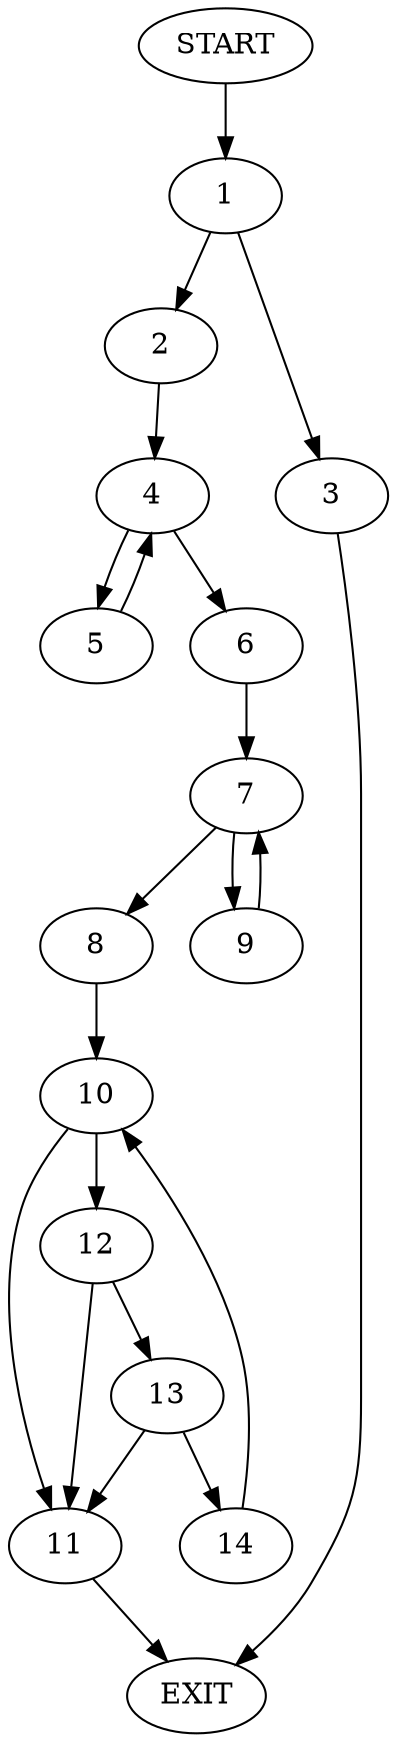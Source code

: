 digraph {
0 [label="START"]
15 [label="EXIT"]
0 -> 1
1 -> 2
1 -> 3
3 -> 15
2 -> 4
4 -> 5
4 -> 6
6 -> 7
5 -> 4
7 -> 8
7 -> 9
9 -> 7
8 -> 10
10 -> 11
10 -> 12
11 -> 15
12 -> 13
12 -> 11
13 -> 14
13 -> 11
14 -> 10
}
